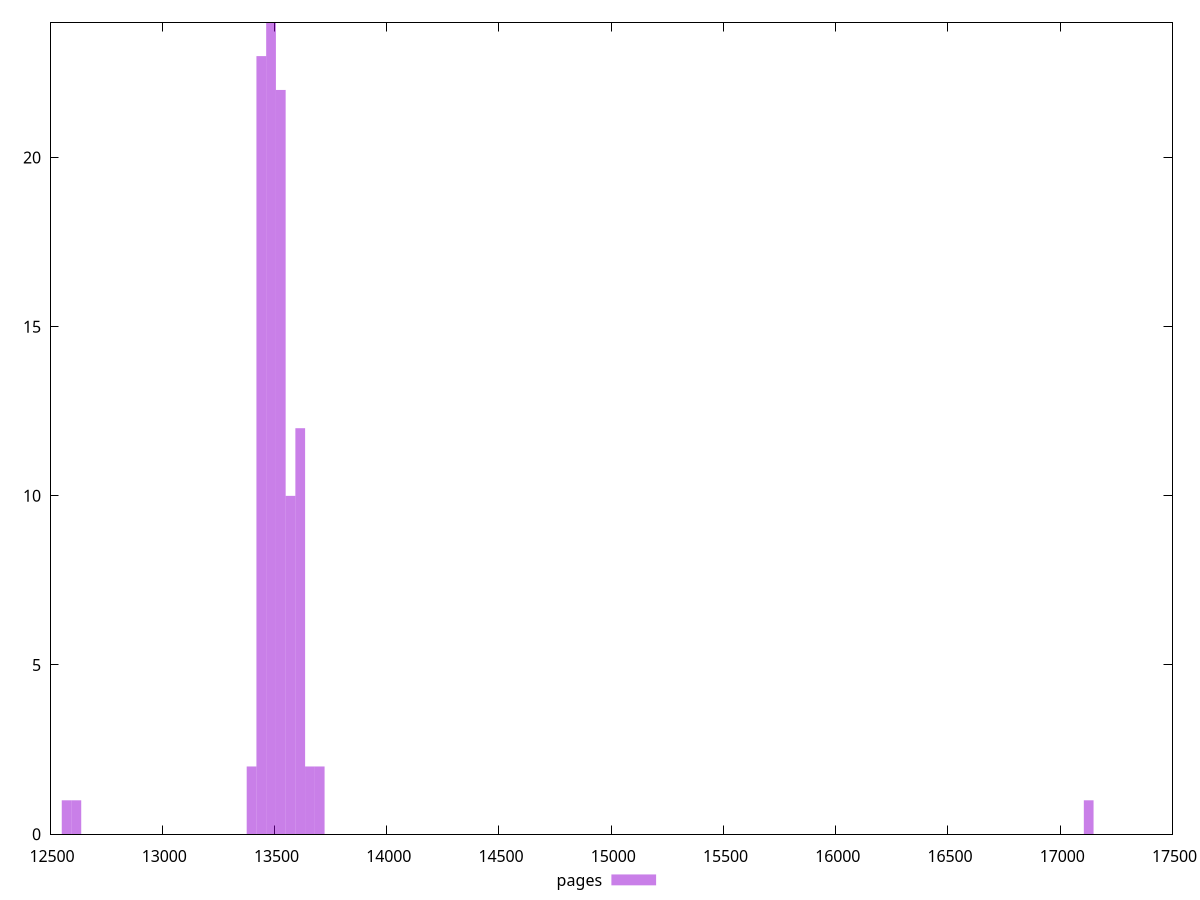 $_pages <<EOF
13614.653403776034 12
13527.935866172364 22
13571.294634974198 10
13484.57709737053 24
13441.218328568695 23
13658.012172577868 2
13397.859559766861 2
17126.713676724627 1
12574.042952532005 1
12617.40172133384 1
13701.370941379702 2
EOF
set key outside below
set terminal pngcairo
set output "report_00006_2020-11-02T20-21-41.718Z/largest-contentful-paint/pages//raw_hist.png"
set yrange [0:24]
set boxwidth 43.3587688018345
set style fill transparent solid 0.5 noborder
plot $_pages title "pages" with boxes ,